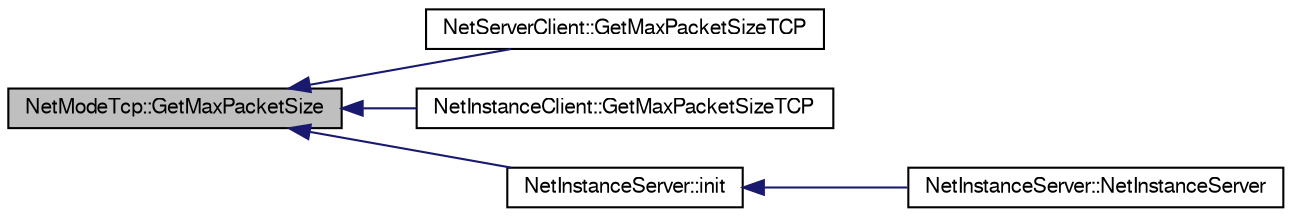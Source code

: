 digraph G
{
  edge [fontname="FreeSans",fontsize="10",labelfontname="FreeSans",labelfontsize="10"];
  node [fontname="FreeSans",fontsize="10",shape=record];
  rankdir=LR;
  Node1 [label="NetModeTcp::GetMaxPacketSize",height=0.2,width=0.4,color="black", fillcolor="grey75", style="filled" fontcolor="black"];
  Node1 -> Node2 [dir=back,color="midnightblue",fontsize="10",style="solid"];
  Node2 [label="NetServerClient::GetMaxPacketSizeTCP",height=0.2,width=0.4,color="black", fillcolor="white", style="filled",URL="$class_net_server_client.html#af3500ff67f3037d152808877774d5b09"];
  Node1 -> Node3 [dir=back,color="midnightblue",fontsize="10",style="solid"];
  Node3 [label="NetInstanceClient::GetMaxPacketSizeTCP",height=0.2,width=0.4,color="black", fillcolor="white", style="filled",URL="$class_net_instance_client.html#a77f9ebd594e703af75f65e6a52051076"];
  Node1 -> Node4 [dir=back,color="midnightblue",fontsize="10",style="solid"];
  Node4 [label="NetInstanceServer::init",height=0.2,width=0.4,color="black", fillcolor="white", style="filled",URL="$class_net_instance_server.html#aec1cb62dd80e73771a00d0f7a0ad47ba"];
  Node4 -> Node5 [dir=back,color="midnightblue",fontsize="10",style="solid"];
  Node5 [label="NetInstanceServer::NetInstanceServer",height=0.2,width=0.4,color="black", fillcolor="white", style="filled",URL="$class_net_instance_server.html#afb65fda21c651d12b0027c0c7be3de6a"];
}
